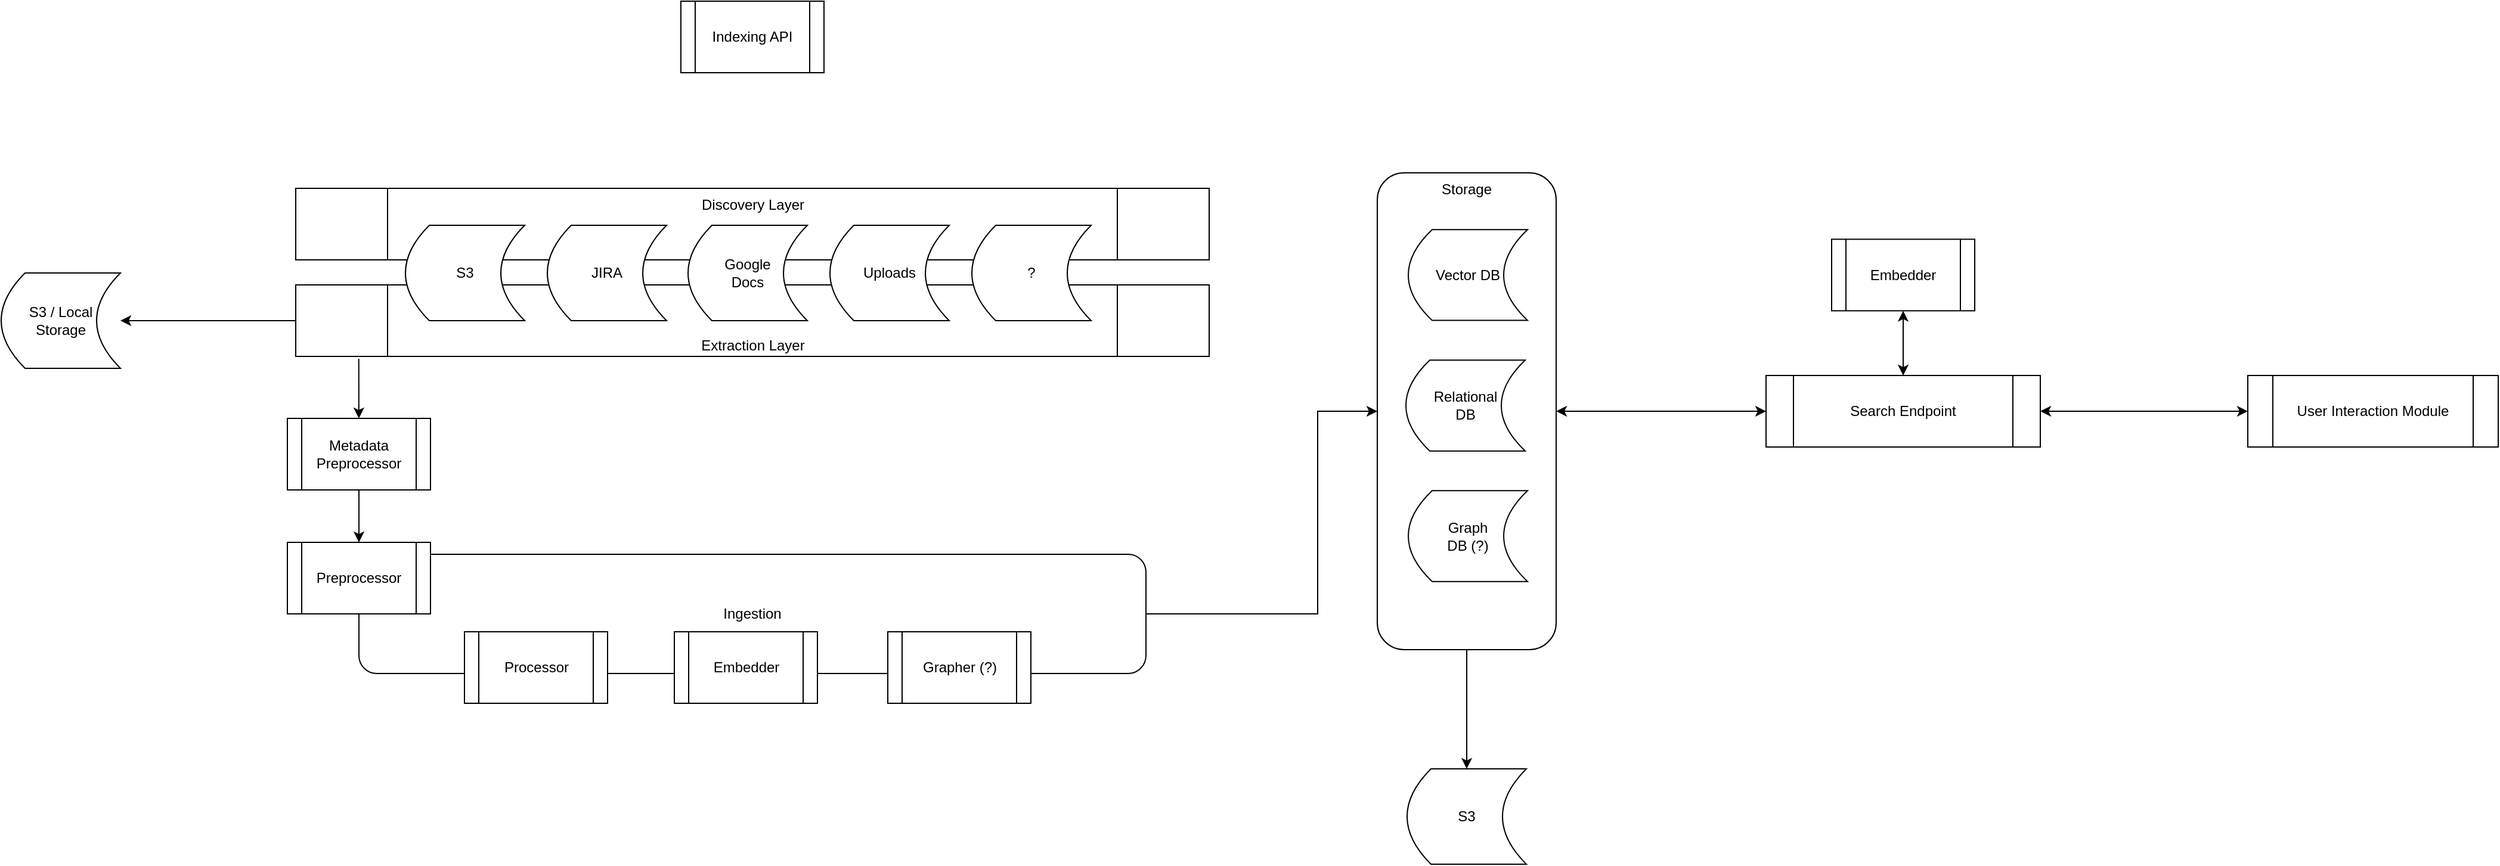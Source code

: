 <mxfile version="21.6.6" type="github">
  <diagram name="Page-1" id="8LaT6ws6c8OMBcNahulS">
    <mxGraphModel dx="2451" dy="1351" grid="1" gridSize="10" guides="1" tooltips="1" connect="1" arrows="1" fold="1" page="1" pageScale="1" pageWidth="1390" pageHeight="980" math="0" shadow="0">
      <root>
        <mxCell id="0" />
        <mxCell id="1" parent="0" />
        <mxCell id="j_EAcNciyhwxROLDHDnN-20" value="Discovery Layer" style="shape=process;whiteSpace=wrap;html=1;backgroundOutline=1;verticalAlign=top;" vertex="1" parent="1">
          <mxGeometry x="687" y="267" width="766" height="60" as="geometry" />
        </mxCell>
        <mxCell id="54NrBOD5PA2svNVdtnnh-1" value="Ingestion" style="rounded=1;whiteSpace=wrap;html=1;verticalAlign=middle;" parent="1" vertex="1">
          <mxGeometry x="740" y="574" width="660" height="100" as="geometry" />
        </mxCell>
        <mxCell id="54NrBOD5PA2svNVdtnnh-6" value="Preprocessor" style="shape=process;whiteSpace=wrap;html=1;backgroundOutline=1;" parent="1" vertex="1">
          <mxGeometry x="680" y="564" width="120" height="60" as="geometry" />
        </mxCell>
        <mxCell id="pPt3QI8uL8kGYXBV0wag-3" value="Extraction Layer" style="shape=process;whiteSpace=wrap;html=1;backgroundOutline=1;verticalAlign=bottom;" parent="1" vertex="1">
          <mxGeometry x="687" y="348" width="766" height="60" as="geometry" />
        </mxCell>
        <mxCell id="pPt3QI8uL8kGYXBV0wag-8" value="" style="endArrow=classic;html=1;rounded=0;exitX=0.069;exitY=1.033;exitDx=0;exitDy=0;exitPerimeter=0;" parent="1" source="pPt3QI8uL8kGYXBV0wag-3" target="j_EAcNciyhwxROLDHDnN-22" edge="1">
          <mxGeometry width="50" height="50" relative="1" as="geometry">
            <mxPoint x="1296" y="368" as="sourcePoint" />
            <mxPoint x="740" y="460" as="targetPoint" />
          </mxGeometry>
        </mxCell>
        <mxCell id="54NrBOD5PA2svNVdtnnh-2" value="S3" style="shape=dataStorage;whiteSpace=wrap;html=1;fixedSize=1;" parent="1" vertex="1">
          <mxGeometry x="779" y="298" width="100" height="80" as="geometry" />
        </mxCell>
        <mxCell id="54NrBOD5PA2svNVdtnnh-3" value="JIRA" style="shape=dataStorage;whiteSpace=wrap;html=1;fixedSize=1;" parent="1" vertex="1">
          <mxGeometry x="898" y="298" width="100" height="80" as="geometry" />
        </mxCell>
        <mxCell id="54NrBOD5PA2svNVdtnnh-4" value="Google &lt;br&gt;Docs" style="shape=dataStorage;whiteSpace=wrap;html=1;fixedSize=1;" parent="1" vertex="1">
          <mxGeometry x="1016" y="298" width="100" height="80" as="geometry" />
        </mxCell>
        <mxCell id="54NrBOD5PA2svNVdtnnh-5" value="Uploads" style="shape=dataStorage;whiteSpace=wrap;html=1;fixedSize=1;" parent="1" vertex="1">
          <mxGeometry x="1135" y="298" width="100" height="80" as="geometry" />
        </mxCell>
        <mxCell id="j_EAcNciyhwxROLDHDnN-2" value="?" style="shape=dataStorage;whiteSpace=wrap;html=1;fixedSize=1;" vertex="1" parent="1">
          <mxGeometry x="1254" y="298" width="100" height="80" as="geometry" />
        </mxCell>
        <mxCell id="j_EAcNciyhwxROLDHDnN-4" value="" style="group" vertex="1" connectable="0" parent="1">
          <mxGeometry x="1594" y="254" width="150" height="400" as="geometry" />
        </mxCell>
        <mxCell id="j_EAcNciyhwxROLDHDnN-3" value="Storage" style="rounded=1;whiteSpace=wrap;html=1;verticalAlign=top;" vertex="1" parent="j_EAcNciyhwxROLDHDnN-4">
          <mxGeometry width="150" height="400" as="geometry" />
        </mxCell>
        <mxCell id="54NrBOD5PA2svNVdtnnh-9" value="Relational&lt;br&gt;DB" style="shape=dataStorage;whiteSpace=wrap;html=1;fixedSize=1;" parent="j_EAcNciyhwxROLDHDnN-4" vertex="1">
          <mxGeometry x="24" y="157.143" width="100" height="76.19" as="geometry" />
        </mxCell>
        <mxCell id="54NrBOD5PA2svNVdtnnh-10" value="Vector DB" style="shape=dataStorage;whiteSpace=wrap;html=1;fixedSize=1;" parent="j_EAcNciyhwxROLDHDnN-4" vertex="1">
          <mxGeometry x="26" y="47.619" width="100" height="76.19" as="geometry" />
        </mxCell>
        <mxCell id="j_EAcNciyhwxROLDHDnN-9" value="Graph &lt;br&gt;DB (?)" style="shape=dataStorage;whiteSpace=wrap;html=1;fixedSize=1;" vertex="1" parent="j_EAcNciyhwxROLDHDnN-4">
          <mxGeometry x="26" y="266.667" width="100" height="76.19" as="geometry" />
        </mxCell>
        <mxCell id="j_EAcNciyhwxROLDHDnN-5" value="Processor" style="shape=process;whiteSpace=wrap;html=1;backgroundOutline=1;" vertex="1" parent="1">
          <mxGeometry x="828.5" y="639" width="120" height="60" as="geometry" />
        </mxCell>
        <mxCell id="j_EAcNciyhwxROLDHDnN-7" value="Embedder" style="shape=process;whiteSpace=wrap;html=1;backgroundOutline=1;" vertex="1" parent="1">
          <mxGeometry x="1004.5" y="639" width="120" height="60" as="geometry" />
        </mxCell>
        <mxCell id="j_EAcNciyhwxROLDHDnN-8" value="Grapher (?)" style="shape=process;whiteSpace=wrap;html=1;backgroundOutline=1;" vertex="1" parent="1">
          <mxGeometry x="1183.5" y="639" width="120" height="60" as="geometry" />
        </mxCell>
        <mxCell id="j_EAcNciyhwxROLDHDnN-10" value="" style="endArrow=classic;html=1;rounded=0;exitX=1;exitY=0.5;exitDx=0;exitDy=0;entryX=0;entryY=0.5;entryDx=0;entryDy=0;" edge="1" parent="1" source="54NrBOD5PA2svNVdtnnh-1" target="j_EAcNciyhwxROLDHDnN-3">
          <mxGeometry width="50" height="50" relative="1" as="geometry">
            <mxPoint x="1494" y="554" as="sourcePoint" />
            <mxPoint x="1544" y="504" as="targetPoint" />
            <Array as="points">
              <mxPoint x="1544" y="624" />
              <mxPoint x="1544" y="554" />
              <mxPoint x="1544" y="454" />
            </Array>
          </mxGeometry>
        </mxCell>
        <mxCell id="j_EAcNciyhwxROLDHDnN-12" value="Search Endpoint" style="shape=process;whiteSpace=wrap;html=1;backgroundOutline=1;" vertex="1" parent="1">
          <mxGeometry x="1920" y="424" width="230" height="60" as="geometry" />
        </mxCell>
        <mxCell id="j_EAcNciyhwxROLDHDnN-13" value="Embedder" style="shape=process;whiteSpace=wrap;html=1;backgroundOutline=1;" vertex="1" parent="1">
          <mxGeometry x="1975" y="309.71" width="120" height="60" as="geometry" />
        </mxCell>
        <mxCell id="j_EAcNciyhwxROLDHDnN-16" value="" style="endArrow=classic;startArrow=classic;html=1;rounded=0;entryX=0.5;entryY=1;entryDx=0;entryDy=0;exitX=0.5;exitY=0;exitDx=0;exitDy=0;" edge="1" parent="1" source="j_EAcNciyhwxROLDHDnN-12" target="j_EAcNciyhwxROLDHDnN-13">
          <mxGeometry width="50" height="50" relative="1" as="geometry">
            <mxPoint x="1720" y="574" as="sourcePoint" />
            <mxPoint x="1770" y="524" as="targetPoint" />
          </mxGeometry>
        </mxCell>
        <mxCell id="j_EAcNciyhwxROLDHDnN-17" value="" style="endArrow=classic;startArrow=classic;html=1;rounded=0;entryX=0;entryY=0.5;entryDx=0;entryDy=0;" edge="1" parent="1" source="j_EAcNciyhwxROLDHDnN-3" target="j_EAcNciyhwxROLDHDnN-12">
          <mxGeometry width="50" height="50" relative="1" as="geometry">
            <mxPoint x="1774" y="574" as="sourcePoint" />
            <mxPoint x="1824" y="524" as="targetPoint" />
          </mxGeometry>
        </mxCell>
        <mxCell id="j_EAcNciyhwxROLDHDnN-19" value="" style="endArrow=classic;startArrow=classic;html=1;rounded=0;entryX=0;entryY=0.5;entryDx=0;entryDy=0;" edge="1" parent="1" source="j_EAcNciyhwxROLDHDnN-12" target="j_EAcNciyhwxROLDHDnN-24">
          <mxGeometry width="50" height="50" relative="1" as="geometry">
            <mxPoint x="1314" y="520" as="sourcePoint" />
            <mxPoint x="2324" y="455" as="targetPoint" />
          </mxGeometry>
        </mxCell>
        <mxCell id="j_EAcNciyhwxROLDHDnN-21" value="Indexing API" style="shape=process;whiteSpace=wrap;html=1;backgroundOutline=1;" vertex="1" parent="1">
          <mxGeometry x="1010" y="110" width="120" height="60" as="geometry" />
        </mxCell>
        <mxCell id="j_EAcNciyhwxROLDHDnN-22" value="Metadata Preprocessor" style="shape=process;whiteSpace=wrap;html=1;backgroundOutline=1;" vertex="1" parent="1">
          <mxGeometry x="680" y="460" width="120" height="60" as="geometry" />
        </mxCell>
        <mxCell id="j_EAcNciyhwxROLDHDnN-23" value="" style="endArrow=classic;html=1;rounded=0;exitX=0.5;exitY=1;exitDx=0;exitDy=0;entryX=0.5;entryY=0;entryDx=0;entryDy=0;" edge="1" parent="1" source="j_EAcNciyhwxROLDHDnN-22" target="54NrBOD5PA2svNVdtnnh-6">
          <mxGeometry width="50" height="50" relative="1" as="geometry">
            <mxPoint x="750" y="420" as="sourcePoint" />
            <mxPoint x="750" y="470" as="targetPoint" />
          </mxGeometry>
        </mxCell>
        <mxCell id="j_EAcNciyhwxROLDHDnN-24" value="User Interaction Module" style="shape=process;whiteSpace=wrap;html=1;backgroundOutline=1;" vertex="1" parent="1">
          <mxGeometry x="2324" y="424" width="210" height="60" as="geometry" />
        </mxCell>
        <mxCell id="j_EAcNciyhwxROLDHDnN-25" value="S3 / Local Storage" style="shape=dataStorage;whiteSpace=wrap;html=1;fixedSize=1;" vertex="1" parent="1">
          <mxGeometry x="440" y="338" width="100" height="80" as="geometry" />
        </mxCell>
        <mxCell id="j_EAcNciyhwxROLDHDnN-26" value="" style="endArrow=classic;html=1;rounded=0;exitX=0;exitY=0.5;exitDx=0;exitDy=0;" edge="1" parent="1" source="pPt3QI8uL8kGYXBV0wag-3" target="j_EAcNciyhwxROLDHDnN-25">
          <mxGeometry width="50" height="50" relative="1" as="geometry">
            <mxPoint x="1500" y="670" as="sourcePoint" />
            <mxPoint x="1550" y="620" as="targetPoint" />
          </mxGeometry>
        </mxCell>
        <mxCell id="j_EAcNciyhwxROLDHDnN-27" value="S3" style="shape=dataStorage;whiteSpace=wrap;html=1;fixedSize=1;" vertex="1" parent="1">
          <mxGeometry x="1619" y="754" width="100" height="80" as="geometry" />
        </mxCell>
        <mxCell id="j_EAcNciyhwxROLDHDnN-28" value="" style="endArrow=classic;html=1;rounded=0;entryX=0.5;entryY=0;entryDx=0;entryDy=0;exitX=0.5;exitY=1;exitDx=0;exitDy=0;" edge="1" parent="1" source="j_EAcNciyhwxROLDHDnN-3" target="j_EAcNciyhwxROLDHDnN-27">
          <mxGeometry width="50" height="50" relative="1" as="geometry">
            <mxPoint x="1500" y="670" as="sourcePoint" />
            <mxPoint x="1550" y="620" as="targetPoint" />
          </mxGeometry>
        </mxCell>
      </root>
    </mxGraphModel>
  </diagram>
</mxfile>
